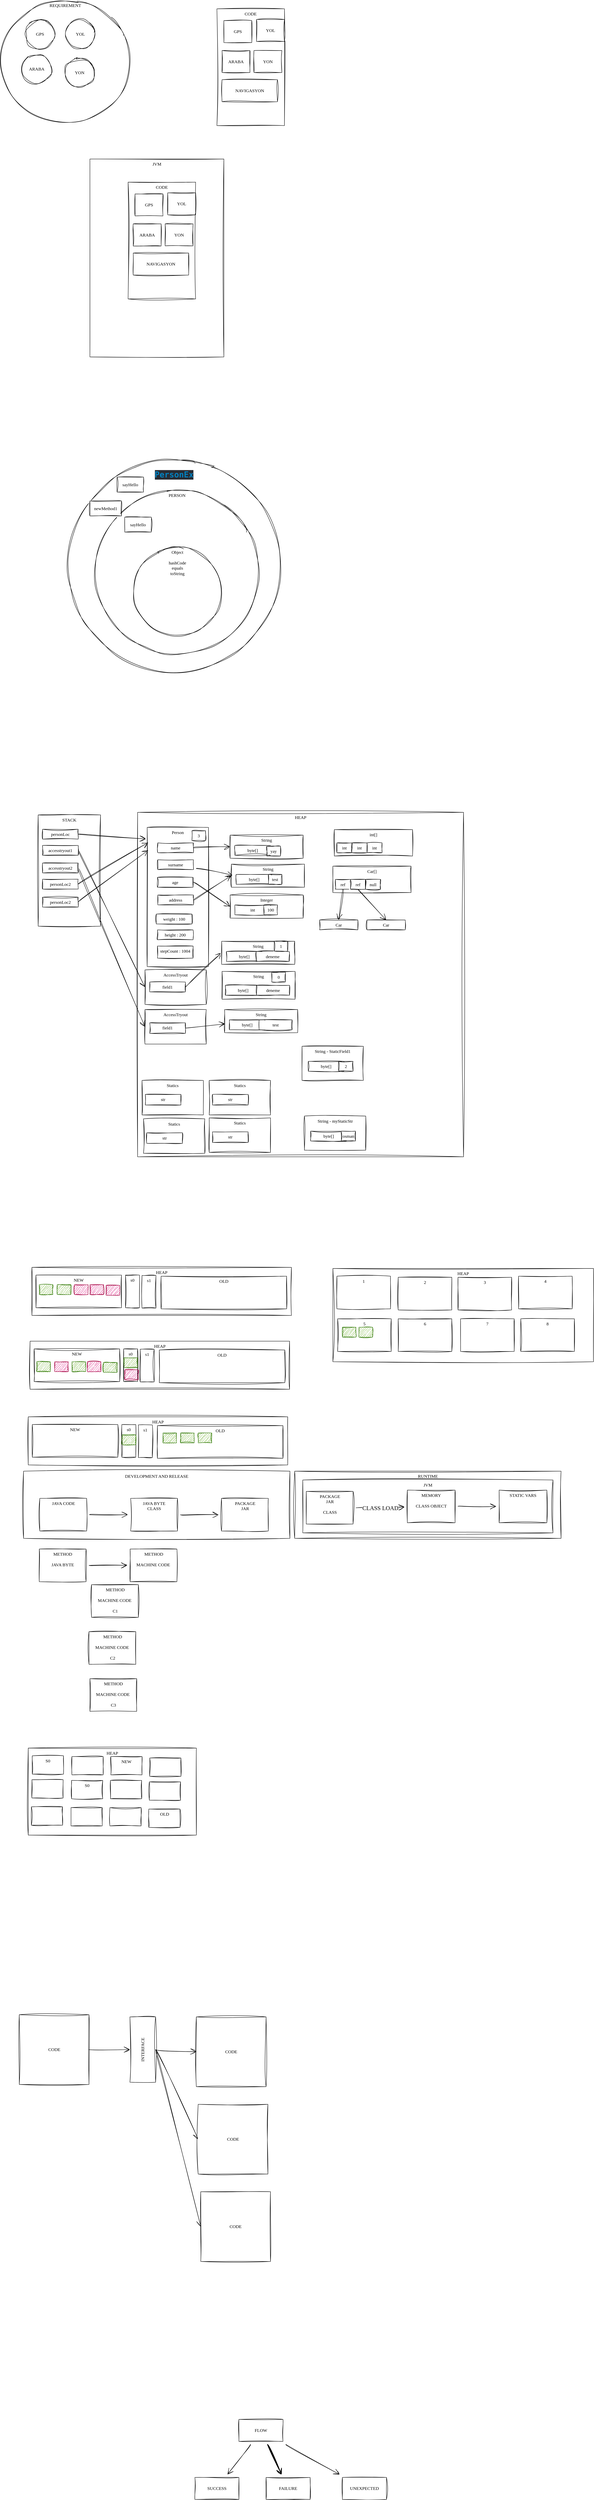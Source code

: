 <mxfile version="24.6.4" type="device">
  <diagram name="Page-1" id="4WKXbVPwhYz-1THPPJRX">
    <mxGraphModel dx="1125" dy="812" grid="0" gridSize="10" guides="1" tooltips="1" connect="1" arrows="1" fold="1" page="0" pageScale="1" pageWidth="4681" pageHeight="3300" math="0" shadow="0">
      <root>
        <mxCell id="0" />
        <mxCell id="1" parent="0" />
        <mxCell id="J9DhejEsRP8kxP1LZ3wM-49" value="DEVELOPMENT AND RELEASE" style="rounded=0;whiteSpace=wrap;html=1;sketch=1;hachureGap=4;jiggle=2;curveFitting=1;fontFamily=Verdana;verticalAlign=top;" vertex="1" parent="1">
          <mxGeometry x="-178.75" y="3976" width="725.75" height="183" as="geometry" />
        </mxCell>
        <mxCell id="hSn5F7qQhg8oLAxuPcVd-22" value="&lt;div style=&quot;background-color:#282c34;color:#8a8a8a&quot;&gt;&lt;pre style=&quot;font-family:&#39;JetBrains Mono&#39;,monospace;font-size:16.5pt;&quot;&gt;&lt;span style=&quot;color:#0080c0;font-weight:bold;&quot;&gt;PersonEx&lt;/span&gt;&lt;/pre&gt;&lt;/div&gt;" style="ellipse;whiteSpace=wrap;html=1;aspect=fixed;sketch=1;hachureGap=4;jiggle=2;curveFitting=1;fontFamily=Verdana;verticalAlign=top;" parent="1" vertex="1">
          <mxGeometry x="-58" y="1221" width="579" height="579" as="geometry" />
        </mxCell>
        <mxCell id="hSn5F7qQhg8oLAxuPcVd-20" value="&lt;font face=&quot;Verdana&quot;&gt;JVM&lt;/font&gt;" style="whiteSpace=wrap;html=1;sketch=1;hachureGap=4;jiggle=2;curveFitting=1;fontFamily=Architects Daughter;fontSource=https%3A%2F%2Ffonts.googleapis.com%2Fcss%3Ffamily%3DArchitects%2BDaughter;verticalAlign=top;" parent="1" vertex="1">
          <mxGeometry x="2" y="403" width="365" height="539" as="geometry" />
        </mxCell>
        <mxCell id="hSn5F7qQhg8oLAxuPcVd-1" value="REQUIREMENT" style="ellipse;whiteSpace=wrap;html=1;sketch=1;hachureGap=4;jiggle=2;curveFitting=1;fontFamily=Verdana;verticalAlign=top;" parent="1" vertex="1">
          <mxGeometry x="-242" y="-29" width="354" height="333" as="geometry" />
        </mxCell>
        <mxCell id="hSn5F7qQhg8oLAxuPcVd-2" value="&lt;font face=&quot;Verdana&quot;&gt;CODE&lt;/font&gt;" style="whiteSpace=wrap;html=1;sketch=1;hachureGap=4;jiggle=2;curveFitting=1;fontFamily=Architects Daughter;fontSource=https%3A%2F%2Ffonts.googleapis.com%2Fcss%3Ffamily%3DArchitects%2BDaughter;verticalAlign=top;" parent="1" vertex="1">
          <mxGeometry x="348" y="-6" width="184" height="318" as="geometry" />
        </mxCell>
        <mxCell id="hSn5F7qQhg8oLAxuPcVd-4" value="GPS" style="ellipse;whiteSpace=wrap;html=1;aspect=fixed;sketch=1;hachureGap=4;jiggle=2;curveFitting=1;fontFamily=Verdana;" parent="1" vertex="1">
          <mxGeometry x="-174" y="23" width="80" height="80" as="geometry" />
        </mxCell>
        <mxCell id="hSn5F7qQhg8oLAxuPcVd-5" value="YOL" style="ellipse;whiteSpace=wrap;html=1;aspect=fixed;sketch=1;hachureGap=4;jiggle=2;curveFitting=1;fontFamily=Verdana;" parent="1" vertex="1">
          <mxGeometry x="-64" y="23" width="80" height="80" as="geometry" />
        </mxCell>
        <mxCell id="hSn5F7qQhg8oLAxuPcVd-6" value="ARABA" style="ellipse;whiteSpace=wrap;html=1;aspect=fixed;sketch=1;hachureGap=4;jiggle=2;curveFitting=1;fontFamily=Verdana;" parent="1" vertex="1">
          <mxGeometry x="-183" y="118" width="80" height="80" as="geometry" />
        </mxCell>
        <mxCell id="hSn5F7qQhg8oLAxuPcVd-7" value="YON" style="ellipse;whiteSpace=wrap;html=1;aspect=fixed;sketch=1;hachureGap=4;jiggle=2;curveFitting=1;fontFamily=Verdana;" parent="1" vertex="1">
          <mxGeometry x="-66" y="128" width="80" height="80" as="geometry" />
        </mxCell>
        <mxCell id="hSn5F7qQhg8oLAxuPcVd-9" value="GPS" style="rounded=0;whiteSpace=wrap;html=1;sketch=1;hachureGap=4;jiggle=2;curveFitting=1;fontFamily=Verdana;" parent="1" vertex="1">
          <mxGeometry x="367" y="26" width="76" height="60" as="geometry" />
        </mxCell>
        <mxCell id="hSn5F7qQhg8oLAxuPcVd-10" value="YOL" style="rounded=0;whiteSpace=wrap;html=1;sketch=1;hachureGap=4;jiggle=2;curveFitting=1;fontFamily=Verdana;" parent="1" vertex="1">
          <mxGeometry x="456" y="23" width="76" height="60" as="geometry" />
        </mxCell>
        <mxCell id="hSn5F7qQhg8oLAxuPcVd-11" value="ARABA" style="rounded=0;whiteSpace=wrap;html=1;sketch=1;hachureGap=4;jiggle=2;curveFitting=1;fontFamily=Verdana;" parent="1" vertex="1">
          <mxGeometry x="362" y="107.5" width="76" height="60" as="geometry" />
        </mxCell>
        <mxCell id="hSn5F7qQhg8oLAxuPcVd-12" value="YON" style="rounded=0;whiteSpace=wrap;html=1;sketch=1;hachureGap=4;jiggle=2;curveFitting=1;fontFamily=Verdana;" parent="1" vertex="1">
          <mxGeometry x="449" y="107.5" width="76" height="60" as="geometry" />
        </mxCell>
        <mxCell id="hSn5F7qQhg8oLAxuPcVd-13" value="NAVIGASYON" style="rounded=0;whiteSpace=wrap;html=1;sketch=1;hachureGap=4;jiggle=2;curveFitting=1;fontFamily=Verdana;" parent="1" vertex="1">
          <mxGeometry x="362" y="187" width="151" height="60" as="geometry" />
        </mxCell>
        <mxCell id="hSn5F7qQhg8oLAxuPcVd-14" value="&lt;font face=&quot;Verdana&quot;&gt;CODE&lt;/font&gt;" style="whiteSpace=wrap;html=1;sketch=1;hachureGap=4;jiggle=2;curveFitting=1;fontFamily=Architects Daughter;fontSource=https%3A%2F%2Ffonts.googleapis.com%2Fcss%3Ffamily%3DArchitects%2BDaughter;verticalAlign=top;" parent="1" vertex="1">
          <mxGeometry x="106" y="466" width="184" height="318" as="geometry" />
        </mxCell>
        <mxCell id="hSn5F7qQhg8oLAxuPcVd-15" value="GPS" style="rounded=0;whiteSpace=wrap;html=1;sketch=1;hachureGap=4;jiggle=2;curveFitting=1;fontFamily=Verdana;" parent="1" vertex="1">
          <mxGeometry x="125" y="498" width="76" height="60" as="geometry" />
        </mxCell>
        <mxCell id="hSn5F7qQhg8oLAxuPcVd-16" value="YOL" style="rounded=0;whiteSpace=wrap;html=1;sketch=1;hachureGap=4;jiggle=2;curveFitting=1;fontFamily=Verdana;" parent="1" vertex="1">
          <mxGeometry x="214" y="495" width="76" height="60" as="geometry" />
        </mxCell>
        <mxCell id="hSn5F7qQhg8oLAxuPcVd-17" value="ARABA" style="rounded=0;whiteSpace=wrap;html=1;sketch=1;hachureGap=4;jiggle=2;curveFitting=1;fontFamily=Verdana;" parent="1" vertex="1">
          <mxGeometry x="120" y="579.5" width="76" height="60.5" as="geometry" />
        </mxCell>
        <mxCell id="hSn5F7qQhg8oLAxuPcVd-18" value="YON" style="rounded=0;whiteSpace=wrap;html=1;sketch=1;hachureGap=4;jiggle=2;curveFitting=1;fontFamily=Verdana;" parent="1" vertex="1">
          <mxGeometry x="207" y="579.5" width="76" height="60" as="geometry" />
        </mxCell>
        <mxCell id="hSn5F7qQhg8oLAxuPcVd-19" value="NAVIGASYON" style="rounded=0;whiteSpace=wrap;html=1;sketch=1;hachureGap=4;jiggle=2;curveFitting=1;fontFamily=Verdana;" parent="1" vertex="1">
          <mxGeometry x="120" y="659" width="151" height="60" as="geometry" />
        </mxCell>
        <mxCell id="hSn5F7qQhg8oLAxuPcVd-21" value="PERSON" style="ellipse;whiteSpace=wrap;html=1;aspect=fixed;sketch=1;hachureGap=4;jiggle=2;curveFitting=1;fontFamily=Verdana;verticalAlign=top;" parent="1" vertex="1">
          <mxGeometry x="16" y="1305" width="447" height="447" as="geometry" />
        </mxCell>
        <mxCell id="hSn5F7qQhg8oLAxuPcVd-23" value="Object&lt;div&gt;&lt;br&gt;&lt;/div&gt;&lt;div&gt;hashCode&lt;/div&gt;&lt;div&gt;equals&lt;/div&gt;&lt;div&gt;toString&lt;/div&gt;&lt;div&gt;&lt;br&gt;&lt;/div&gt;" style="ellipse;whiteSpace=wrap;html=1;aspect=fixed;sketch=1;hachureGap=4;jiggle=2;curveFitting=1;fontFamily=Verdana;verticalAlign=top;" parent="1" vertex="1">
          <mxGeometry x="120" y="1460" width="241" height="241" as="geometry" />
        </mxCell>
        <mxCell id="hSn5F7qQhg8oLAxuPcVd-24" value="&lt;font face=&quot;Verdana&quot;&gt;sayHello&lt;/font&gt;" style="rounded=0;whiteSpace=wrap;html=1;sketch=1;hachureGap=4;jiggle=2;curveFitting=1;fontFamily=Architects Daughter;fontSource=https%3A%2F%2Ffonts.googleapis.com%2Fcss%3Ffamily%3DArchitects%2BDaughter;" parent="1" vertex="1">
          <mxGeometry x="97" y="1378" width="72" height="41" as="geometry" />
        </mxCell>
        <mxCell id="hSn5F7qQhg8oLAxuPcVd-25" value="&lt;font face=&quot;Verdana&quot;&gt;newMethod1&lt;/font&gt;" style="rounded=0;whiteSpace=wrap;html=1;sketch=1;hachureGap=4;jiggle=2;curveFitting=1;fontFamily=Architects Daughter;fontSource=https%3A%2F%2Ffonts.googleapis.com%2Fcss%3Ffamily%3DArchitects%2BDaughter;" parent="1" vertex="1">
          <mxGeometry x="2" y="1334" width="86" height="41" as="geometry" />
        </mxCell>
        <mxCell id="hSn5F7qQhg8oLAxuPcVd-26" value="&lt;font face=&quot;Verdana&quot;&gt;sayHello&lt;/font&gt;" style="rounded=0;whiteSpace=wrap;html=1;sketch=1;hachureGap=4;jiggle=2;curveFitting=1;fontFamily=Architects Daughter;fontSource=https%3A%2F%2Ffonts.googleapis.com%2Fcss%3Ffamily%3DArchitects%2BDaughter;" parent="1" vertex="1">
          <mxGeometry x="76" y="1269" width="72" height="41" as="geometry" />
        </mxCell>
        <mxCell id="iX3Dwy6AKFpw80MfnItk-1" value="STACK" style="rounded=0;whiteSpace=wrap;html=1;sketch=1;hachureGap=4;jiggle=2;curveFitting=1;fontFamily=Verdana;verticalAlign=top;" parent="1" vertex="1">
          <mxGeometry x="-139" y="2189" width="170" height="303" as="geometry" />
        </mxCell>
        <mxCell id="iX3Dwy6AKFpw80MfnItk-2" value="HEAP" style="rounded=0;whiteSpace=wrap;html=1;sketch=1;hachureGap=4;jiggle=2;curveFitting=1;fontFamily=Verdana;verticalAlign=top;" parent="1" vertex="1">
          <mxGeometry x="132" y="2182" width="888" height="938" as="geometry" />
        </mxCell>
        <mxCell id="iX3Dwy6AKFpw80MfnItk-3" value="HEAP" style="rounded=0;whiteSpace=wrap;html=1;sketch=1;hachureGap=4;jiggle=2;curveFitting=1;fontFamily=Verdana;verticalAlign=top;" parent="1" vertex="1">
          <mxGeometry x="-156" y="3421" width="707" height="131" as="geometry" />
        </mxCell>
        <mxCell id="iX3Dwy6AKFpw80MfnItk-4" value="NEW" style="rounded=0;whiteSpace=wrap;html=1;sketch=1;hachureGap=4;jiggle=2;curveFitting=1;fontFamily=Verdana;verticalAlign=top;" parent="1" vertex="1">
          <mxGeometry x="-145" y="3442" width="233" height="89" as="geometry" />
        </mxCell>
        <mxCell id="iX3Dwy6AKFpw80MfnItk-5" value="s0" style="rounded=0;whiteSpace=wrap;html=1;sketch=1;hachureGap=4;jiggle=2;curveFitting=1;fontFamily=Verdana;verticalAlign=top;" parent="1" vertex="1">
          <mxGeometry x="99" y="3442" width="38" height="89" as="geometry" />
        </mxCell>
        <mxCell id="iX3Dwy6AKFpw80MfnItk-6" value="s1" style="rounded=0;whiteSpace=wrap;html=1;sketch=1;hachureGap=4;jiggle=2;curveFitting=1;fontFamily=Verdana;verticalAlign=top;" parent="1" vertex="1">
          <mxGeometry x="144" y="3443" width="38" height="89" as="geometry" />
        </mxCell>
        <mxCell id="iX3Dwy6AKFpw80MfnItk-7" value="OLD" style="rounded=0;whiteSpace=wrap;html=1;sketch=1;hachureGap=4;jiggle=2;curveFitting=1;fontFamily=Verdana;verticalAlign=top;" parent="1" vertex="1">
          <mxGeometry x="196" y="3445" width="342" height="89" as="geometry" />
        </mxCell>
        <mxCell id="iX3Dwy6AKFpw80MfnItk-8" value="Person" style="rounded=0;whiteSpace=wrap;html=1;sketch=1;hachureGap=4;jiggle=2;curveFitting=1;fontFamily=Verdana;verticalAlign=top;" parent="1" vertex="1">
          <mxGeometry x="158" y="2223" width="167" height="379" as="geometry" />
        </mxCell>
        <mxCell id="J9DhejEsRP8kxP1LZ3wM-3" style="edgeStyle=none;curved=1;rounded=0;sketch=1;hachureGap=4;jiggle=2;curveFitting=1;orthogonalLoop=1;jettySize=auto;html=1;exitX=1;exitY=0.5;exitDx=0;exitDy=0;entryX=0;entryY=0.5;entryDx=0;entryDy=0;fontFamily=Architects Daughter;fontSource=https%3A%2F%2Ffonts.googleapis.com%2Fcss%3Ffamily%3DArchitects%2BDaughter;fontSize=16;startSize=14;endArrow=open;endSize=14;sourcePerimeterSpacing=8;targetPerimeterSpacing=8;" edge="1" parent="1" source="iX3Dwy6AKFpw80MfnItk-9" target="iX3Dwy6AKFpw80MfnItk-18">
          <mxGeometry relative="1" as="geometry" />
        </mxCell>
        <mxCell id="iX3Dwy6AKFpw80MfnItk-9" value="name" style="rounded=0;whiteSpace=wrap;html=1;sketch=1;hachureGap=4;jiggle=2;curveFitting=1;fontFamily=Verdana;verticalAlign=top;" parent="1" vertex="1">
          <mxGeometry x="187" y="2265" width="97" height="27" as="geometry" />
        </mxCell>
        <mxCell id="J9DhejEsRP8kxP1LZ3wM-10" value="" style="edgeStyle=none;curved=1;rounded=0;sketch=1;hachureGap=4;jiggle=2;curveFitting=1;orthogonalLoop=1;jettySize=auto;html=1;fontFamily=Architects Daughter;fontSource=https%3A%2F%2Ffonts.googleapis.com%2Fcss%3Ffamily%3DArchitects%2BDaughter;fontSize=16;startSize=14;endArrow=open;endSize=14;sourcePerimeterSpacing=8;targetPerimeterSpacing=8;" edge="1" parent="1" source="iX3Dwy6AKFpw80MfnItk-10" target="iX3Dwy6AKFpw80MfnItk-23">
          <mxGeometry relative="1" as="geometry" />
        </mxCell>
        <mxCell id="iX3Dwy6AKFpw80MfnItk-10" value="surname" style="rounded=0;whiteSpace=wrap;html=1;sketch=1;hachureGap=4;jiggle=2;curveFitting=1;fontFamily=Verdana;verticalAlign=top;" parent="1" vertex="1">
          <mxGeometry x="187" y="2311" width="97" height="27" as="geometry" />
        </mxCell>
        <mxCell id="J9DhejEsRP8kxP1LZ3wM-8" style="edgeStyle=none;curved=1;rounded=0;sketch=1;hachureGap=4;jiggle=2;curveFitting=1;orthogonalLoop=1;jettySize=auto;html=1;exitX=1;exitY=0.5;exitDx=0;exitDy=0;entryX=0;entryY=0.5;entryDx=0;entryDy=0;fontFamily=Architects Daughter;fontSource=https%3A%2F%2Ffonts.googleapis.com%2Fcss%3Ffamily%3DArchitects%2BDaughter;fontSize=16;startSize=14;endArrow=open;endSize=14;sourcePerimeterSpacing=8;targetPerimeterSpacing=8;" edge="1" parent="1" source="iX3Dwy6AKFpw80MfnItk-11" target="iX3Dwy6AKFpw80MfnItk-25">
          <mxGeometry relative="1" as="geometry" />
        </mxCell>
        <mxCell id="iX3Dwy6AKFpw80MfnItk-11" value="age" style="rounded=0;whiteSpace=wrap;html=1;sketch=1;hachureGap=4;jiggle=2;curveFitting=1;fontFamily=Verdana;verticalAlign=top;" parent="1" vertex="1">
          <mxGeometry x="186" y="2359" width="97" height="27" as="geometry" />
        </mxCell>
        <mxCell id="J9DhejEsRP8kxP1LZ3wM-6" style="edgeStyle=none;curved=1;rounded=0;sketch=1;hachureGap=4;jiggle=2;curveFitting=1;orthogonalLoop=1;jettySize=auto;html=1;exitX=1;exitY=0.5;exitDx=0;exitDy=0;entryX=0;entryY=0.5;entryDx=0;entryDy=0;fontFamily=Architects Daughter;fontSource=https%3A%2F%2Ffonts.googleapis.com%2Fcss%3Ffamily%3DArchitects%2BDaughter;fontSize=16;startSize=14;endArrow=open;endSize=14;sourcePerimeterSpacing=8;targetPerimeterSpacing=8;" edge="1" parent="1" source="iX3Dwy6AKFpw80MfnItk-12" target="iX3Dwy6AKFpw80MfnItk-22">
          <mxGeometry relative="1" as="geometry" />
        </mxCell>
        <mxCell id="iX3Dwy6AKFpw80MfnItk-12" value="address" style="rounded=0;whiteSpace=wrap;html=1;sketch=1;hachureGap=4;jiggle=2;curveFitting=1;fontFamily=Verdana;verticalAlign=top;" parent="1" vertex="1">
          <mxGeometry x="187" y="2407" width="97" height="27" as="geometry" />
        </mxCell>
        <mxCell id="iX3Dwy6AKFpw80MfnItk-13" value="personLoc" style="rounded=0;whiteSpace=wrap;html=1;sketch=1;hachureGap=4;jiggle=2;curveFitting=1;fontFamily=Verdana;verticalAlign=top;" parent="1" vertex="1">
          <mxGeometry x="-127" y="2228" width="97" height="27" as="geometry" />
        </mxCell>
        <mxCell id="iX3Dwy6AKFpw80MfnItk-15" value="weight : 100" style="rounded=0;whiteSpace=wrap;html=1;sketch=1;hachureGap=4;jiggle=2;curveFitting=1;fontFamily=Verdana;verticalAlign=top;" parent="1" vertex="1">
          <mxGeometry x="183" y="2459" width="97" height="27" as="geometry" />
        </mxCell>
        <mxCell id="iX3Dwy6AKFpw80MfnItk-16" value="height : 200" style="rounded=0;whiteSpace=wrap;html=1;sketch=1;hachureGap=4;jiggle=2;curveFitting=1;fontFamily=Verdana;verticalAlign=top;" parent="1" vertex="1">
          <mxGeometry x="186" y="2502" width="97" height="27" as="geometry" />
        </mxCell>
        <mxCell id="iX3Dwy6AKFpw80MfnItk-17" value="stepCount : 1004" style="rounded=0;whiteSpace=wrap;html=1;sketch=1;hachureGap=4;jiggle=2;curveFitting=1;fontFamily=Verdana;verticalAlign=top;" parent="1" vertex="1">
          <mxGeometry x="186" y="2546" width="97" height="33" as="geometry" />
        </mxCell>
        <mxCell id="iX3Dwy6AKFpw80MfnItk-18" value="String" style="rounded=0;whiteSpace=wrap;html=1;sketch=1;hachureGap=4;jiggle=2;curveFitting=1;fontFamily=Verdana;verticalAlign=top;" parent="1" vertex="1">
          <mxGeometry x="384" y="2244" width="199" height="63" as="geometry" />
        </mxCell>
        <mxCell id="iX3Dwy6AKFpw80MfnItk-19" value="byte[]" style="rounded=0;whiteSpace=wrap;html=1;sketch=1;hachureGap=4;jiggle=2;curveFitting=1;fontFamily=Verdana;verticalAlign=top;" parent="1" vertex="1">
          <mxGeometry x="397" y="2272" width="97" height="27" as="geometry" />
        </mxCell>
        <mxCell id="iX3Dwy6AKFpw80MfnItk-22" value="String" style="rounded=0;whiteSpace=wrap;html=1;sketch=1;hachureGap=4;jiggle=2;curveFitting=1;fontFamily=Verdana;verticalAlign=top;" parent="1" vertex="1">
          <mxGeometry x="387.5" y="2323" width="199" height="63" as="geometry" />
        </mxCell>
        <mxCell id="iX3Dwy6AKFpw80MfnItk-23" value="byte[]" style="rounded=0;whiteSpace=wrap;html=1;sketch=1;hachureGap=4;jiggle=2;curveFitting=1;fontFamily=Verdana;verticalAlign=top;" parent="1" vertex="1">
          <mxGeometry x="400.5" y="2351" width="97" height="27" as="geometry" />
        </mxCell>
        <mxCell id="iX3Dwy6AKFpw80MfnItk-25" value="Integer" style="rounded=0;whiteSpace=wrap;html=1;sketch=1;hachureGap=4;jiggle=2;curveFitting=1;fontFamily=Verdana;verticalAlign=top;" parent="1" vertex="1">
          <mxGeometry x="384" y="2407" width="199" height="63" as="geometry" />
        </mxCell>
        <mxCell id="iX3Dwy6AKFpw80MfnItk-26" value="int" style="rounded=0;whiteSpace=wrap;html=1;sketch=1;hachureGap=4;jiggle=2;curveFitting=1;fontFamily=Verdana;verticalAlign=top;" parent="1" vertex="1">
          <mxGeometry x="397" y="2434" width="97" height="27" as="geometry" />
        </mxCell>
        <mxCell id="iX3Dwy6AKFpw80MfnItk-28" value="AccessTryout" style="rounded=0;whiteSpace=wrap;html=1;sketch=1;hachureGap=4;jiggle=2;curveFitting=1;fontFamily=Verdana;verticalAlign=top;" parent="1" vertex="1">
          <mxGeometry x="152" y="2611" width="167" height="94" as="geometry" />
        </mxCell>
        <mxCell id="iX3Dwy6AKFpw80MfnItk-53" style="edgeStyle=none;curved=1;rounded=0;sketch=1;hachureGap=4;jiggle=2;curveFitting=1;orthogonalLoop=1;jettySize=auto;html=1;exitX=1;exitY=0.5;exitDx=0;exitDy=0;entryX=0;entryY=0.5;entryDx=0;entryDy=0;fontFamily=Architects Daughter;fontSource=https%3A%2F%2Ffonts.googleapis.com%2Fcss%3Ffamily%3DArchitects%2BDaughter;fontSize=16;startSize=14;endArrow=open;endSize=14;sourcePerimeterSpacing=8;targetPerimeterSpacing=8;" parent="1" source="iX3Dwy6AKFpw80MfnItk-29" target="iX3Dwy6AKFpw80MfnItk-47" edge="1">
          <mxGeometry relative="1" as="geometry" />
        </mxCell>
        <mxCell id="iX3Dwy6AKFpw80MfnItk-29" value="field1" style="rounded=0;whiteSpace=wrap;html=1;sketch=1;hachureGap=4;jiggle=2;curveFitting=1;fontFamily=Verdana;verticalAlign=top;" parent="1" vertex="1">
          <mxGeometry x="165" y="2644" width="97" height="27" as="geometry" />
        </mxCell>
        <mxCell id="iX3Dwy6AKFpw80MfnItk-30" value="String - StaticField1" style="rounded=0;whiteSpace=wrap;html=1;sketch=1;hachureGap=4;jiggle=2;curveFitting=1;fontFamily=Verdana;verticalAlign=top;" parent="1" vertex="1">
          <mxGeometry x="580" y="2819" width="167" height="93" as="geometry" />
        </mxCell>
        <mxCell id="iX3Dwy6AKFpw80MfnItk-32" style="edgeStyle=none;curved=1;rounded=0;sketch=1;hachureGap=4;jiggle=2;curveFitting=1;orthogonalLoop=1;jettySize=auto;html=1;exitX=1;exitY=0.5;exitDx=0;exitDy=0;entryX=0;entryY=0.5;entryDx=0;entryDy=0;fontFamily=Architects Daughter;fontSource=https%3A%2F%2Ffonts.googleapis.com%2Fcss%3Ffamily%3DArchitects%2BDaughter;fontSize=16;startSize=14;endArrow=open;endSize=14;sourcePerimeterSpacing=8;targetPerimeterSpacing=8;" parent="1" source="iX3Dwy6AKFpw80MfnItk-31" target="iX3Dwy6AKFpw80MfnItk-28" edge="1">
          <mxGeometry relative="1" as="geometry" />
        </mxCell>
        <mxCell id="iX3Dwy6AKFpw80MfnItk-31" value="accesstryout1" style="rounded=0;whiteSpace=wrap;html=1;sketch=1;hachureGap=4;jiggle=2;curveFitting=1;fontFamily=Verdana;verticalAlign=top;" parent="1" vertex="1">
          <mxGeometry x="-127" y="2272" width="97" height="27" as="geometry" />
        </mxCell>
        <mxCell id="iX3Dwy6AKFpw80MfnItk-33" value="AccessTryout" style="rounded=0;whiteSpace=wrap;html=1;sketch=1;hachureGap=4;jiggle=2;curveFitting=1;fontFamily=Verdana;verticalAlign=top;" parent="1" vertex="1">
          <mxGeometry x="152" y="2719" width="167" height="94" as="geometry" />
        </mxCell>
        <mxCell id="iX3Dwy6AKFpw80MfnItk-34" value="field1" style="rounded=0;whiteSpace=wrap;html=1;sketch=1;hachureGap=4;jiggle=2;curveFitting=1;fontFamily=Verdana;verticalAlign=top;" parent="1" vertex="1">
          <mxGeometry x="165" y="2755" width="97" height="29" as="geometry" />
        </mxCell>
        <mxCell id="iX3Dwy6AKFpw80MfnItk-36" style="edgeStyle=none;curved=1;rounded=0;sketch=1;hachureGap=4;jiggle=2;curveFitting=1;orthogonalLoop=1;jettySize=auto;html=1;exitX=1;exitY=0.5;exitDx=0;exitDy=0;entryX=0;entryY=0.5;entryDx=0;entryDy=0;fontFamily=Architects Daughter;fontSource=https%3A%2F%2Ffonts.googleapis.com%2Fcss%3Ffamily%3DArchitects%2BDaughter;fontSize=16;startSize=14;endArrow=open;endSize=14;sourcePerimeterSpacing=8;targetPerimeterSpacing=8;" parent="1" source="iX3Dwy6AKFpw80MfnItk-35" target="iX3Dwy6AKFpw80MfnItk-33" edge="1">
          <mxGeometry relative="1" as="geometry" />
        </mxCell>
        <mxCell id="iX3Dwy6AKFpw80MfnItk-35" value="accesstryout2" style="rounded=0;whiteSpace=wrap;html=1;sketch=1;hachureGap=4;jiggle=2;curveFitting=1;fontFamily=Verdana;verticalAlign=top;" parent="1" vertex="1">
          <mxGeometry x="-127" y="2320" width="97" height="27" as="geometry" />
        </mxCell>
        <mxCell id="iX3Dwy6AKFpw80MfnItk-37" value="byte[]" style="rounded=0;whiteSpace=wrap;html=1;sketch=1;hachureGap=4;jiggle=2;curveFitting=1;fontFamily=Verdana;verticalAlign=top;" parent="1" vertex="1">
          <mxGeometry x="597" y="2860" width="97" height="27" as="geometry" />
        </mxCell>
        <mxCell id="iX3Dwy6AKFpw80MfnItk-38" value="String" style="rounded=0;whiteSpace=wrap;html=1;sketch=1;hachureGap=4;jiggle=2;curveFitting=1;fontFamily=Verdana;verticalAlign=top;" parent="1" vertex="1">
          <mxGeometry x="362" y="2615" width="199" height="76" as="geometry" />
        </mxCell>
        <mxCell id="iX3Dwy6AKFpw80MfnItk-39" value="byte[]" style="rounded=0;whiteSpace=wrap;html=1;sketch=1;hachureGap=4;jiggle=2;curveFitting=1;fontFamily=Verdana;verticalAlign=top;" parent="1" vertex="1">
          <mxGeometry x="371" y="2653" width="97" height="27" as="geometry" />
        </mxCell>
        <mxCell id="iX3Dwy6AKFpw80MfnItk-41" value="deneme" style="rounded=0;whiteSpace=wrap;html=1;sketch=1;hachureGap=4;jiggle=2;curveFitting=1;fontFamily=Verdana;verticalAlign=top;" parent="1" vertex="1">
          <mxGeometry x="456" y="2653" width="90" height="27" as="geometry" />
        </mxCell>
        <mxCell id="iX3Dwy6AKFpw80MfnItk-42" value="String" style="rounded=0;whiteSpace=wrap;html=1;sketch=1;hachureGap=4;jiggle=2;curveFitting=1;fontFamily=Verdana;verticalAlign=top;" parent="1" vertex="1">
          <mxGeometry x="369" y="2719" width="199" height="63" as="geometry" />
        </mxCell>
        <mxCell id="iX3Dwy6AKFpw80MfnItk-43" value="byte[]" style="rounded=0;whiteSpace=wrap;html=1;sketch=1;hachureGap=4;jiggle=2;curveFitting=1;fontFamily=Verdana;verticalAlign=top;" parent="1" vertex="1">
          <mxGeometry x="382" y="2747" width="97" height="27" as="geometry" />
        </mxCell>
        <mxCell id="iX3Dwy6AKFpw80MfnItk-44" value="test" style="rounded=0;whiteSpace=wrap;html=1;sketch=1;hachureGap=4;jiggle=2;curveFitting=1;fontFamily=Verdana;verticalAlign=top;" parent="1" vertex="1">
          <mxGeometry x="463" y="2747" width="90" height="27" as="geometry" />
        </mxCell>
        <mxCell id="iX3Dwy6AKFpw80MfnItk-45" style="edgeStyle=none;curved=1;rounded=0;sketch=1;hachureGap=4;jiggle=2;curveFitting=1;orthogonalLoop=1;jettySize=auto;html=1;exitX=1;exitY=0.5;exitDx=0;exitDy=0;entryX=0.005;entryY=0.619;entryDx=0;entryDy=0;entryPerimeter=0;fontFamily=Architects Daughter;fontSource=https%3A%2F%2Ffonts.googleapis.com%2Fcss%3Ffamily%3DArchitects%2BDaughter;fontSize=16;startSize=14;endArrow=open;endSize=14;sourcePerimeterSpacing=8;targetPerimeterSpacing=8;" parent="1" source="iX3Dwy6AKFpw80MfnItk-34" target="iX3Dwy6AKFpw80MfnItk-42" edge="1">
          <mxGeometry relative="1" as="geometry" />
        </mxCell>
        <mxCell id="iX3Dwy6AKFpw80MfnItk-46" value="2" style="rounded=0;whiteSpace=wrap;html=1;sketch=1;hachureGap=4;jiggle=2;curveFitting=1;fontFamily=Verdana;verticalAlign=top;" parent="1" vertex="1">
          <mxGeometry x="680" y="2860" width="39" height="27" as="geometry" />
        </mxCell>
        <mxCell id="iX3Dwy6AKFpw80MfnItk-47" value="String" style="rounded=0;whiteSpace=wrap;html=1;sketch=1;hachureGap=4;jiggle=2;curveFitting=1;fontFamily=Verdana;verticalAlign=top;" parent="1" vertex="1">
          <mxGeometry x="361" y="2533" width="199" height="63" as="geometry" />
        </mxCell>
        <mxCell id="iX3Dwy6AKFpw80MfnItk-48" value="byte[]" style="rounded=0;whiteSpace=wrap;html=1;sketch=1;hachureGap=4;jiggle=2;curveFitting=1;fontFamily=Verdana;verticalAlign=top;" parent="1" vertex="1">
          <mxGeometry x="374" y="2561" width="97" height="27" as="geometry" />
        </mxCell>
        <mxCell id="iX3Dwy6AKFpw80MfnItk-49" value="deneme" style="rounded=0;whiteSpace=wrap;html=1;sketch=1;hachureGap=4;jiggle=2;curveFitting=1;fontFamily=Verdana;verticalAlign=top;" parent="1" vertex="1">
          <mxGeometry x="455" y="2561" width="90" height="27" as="geometry" />
        </mxCell>
        <mxCell id="iX3Dwy6AKFpw80MfnItk-52" value="0" style="rounded=0;whiteSpace=wrap;html=1;sketch=1;hachureGap=4;jiggle=2;curveFitting=1;fontFamily=Verdana;verticalAlign=top;" parent="1" vertex="1">
          <mxGeometry x="497.5" y="2617" width="37" height="27" as="geometry" />
        </mxCell>
        <mxCell id="iX3Dwy6AKFpw80MfnItk-54" value="1" style="rounded=0;whiteSpace=wrap;html=1;sketch=1;hachureGap=4;jiggle=2;curveFitting=1;fontFamily=Verdana;verticalAlign=top;" parent="1" vertex="1">
          <mxGeometry x="504" y="2533" width="37" height="27" as="geometry" />
        </mxCell>
        <mxCell id="iX3Dwy6AKFpw80MfnItk-55" value="3" style="rounded=0;whiteSpace=wrap;html=1;sketch=1;hachureGap=4;jiggle=2;curveFitting=1;fontFamily=Verdana;verticalAlign=top;" parent="1" vertex="1">
          <mxGeometry x="280" y="2232" width="37" height="27" as="geometry" />
        </mxCell>
        <mxCell id="iX3Dwy6AKFpw80MfnItk-56" value="personLoc2" style="rounded=0;whiteSpace=wrap;html=1;sketch=1;hachureGap=4;jiggle=2;curveFitting=1;fontFamily=Verdana;verticalAlign=top;" parent="1" vertex="1">
          <mxGeometry x="-127" y="2364" width="97" height="27" as="geometry" />
        </mxCell>
        <mxCell id="iX3Dwy6AKFpw80MfnItk-57" style="edgeStyle=none;curved=1;rounded=0;sketch=1;hachureGap=4;jiggle=2;curveFitting=1;orthogonalLoop=1;jettySize=auto;html=1;exitX=1;exitY=0.5;exitDx=0;exitDy=0;entryX=0.017;entryY=0.109;entryDx=0;entryDy=0;entryPerimeter=0;fontFamily=Architects Daughter;fontSource=https%3A%2F%2Ffonts.googleapis.com%2Fcss%3Ffamily%3DArchitects%2BDaughter;fontSize=16;startSize=14;endArrow=open;endSize=14;sourcePerimeterSpacing=8;targetPerimeterSpacing=8;" parent="1" source="iX3Dwy6AKFpw80MfnItk-56" target="iX3Dwy6AKFpw80MfnItk-8" edge="1">
          <mxGeometry relative="1" as="geometry" />
        </mxCell>
        <mxCell id="iX3Dwy6AKFpw80MfnItk-58" value="personLoc2" style="rounded=0;whiteSpace=wrap;html=1;sketch=1;hachureGap=4;jiggle=2;curveFitting=1;fontFamily=Verdana;verticalAlign=top;" parent="1" vertex="1">
          <mxGeometry x="-127" y="2413" width="97" height="27" as="geometry" />
        </mxCell>
        <mxCell id="iX3Dwy6AKFpw80MfnItk-59" style="edgeStyle=none;curved=1;rounded=0;sketch=1;hachureGap=4;jiggle=2;curveFitting=1;orthogonalLoop=1;jettySize=auto;html=1;exitX=1;exitY=0.5;exitDx=0;exitDy=0;entryX=0.017;entryY=0.164;entryDx=0;entryDy=0;entryPerimeter=0;fontFamily=Architects Daughter;fontSource=https%3A%2F%2Ffonts.googleapis.com%2Fcss%3Ffamily%3DArchitects%2BDaughter;fontSize=16;startSize=14;endArrow=open;endSize=14;sourcePerimeterSpacing=8;targetPerimeterSpacing=8;" parent="1" source="iX3Dwy6AKFpw80MfnItk-58" target="iX3Dwy6AKFpw80MfnItk-8" edge="1">
          <mxGeometry relative="1" as="geometry" />
        </mxCell>
        <mxCell id="iX3Dwy6AKFpw80MfnItk-60" value="1" style="rounded=0;whiteSpace=wrap;html=1;sketch=1;hachureGap=4;jiggle=2;curveFitting=1;fontFamily=Verdana;verticalAlign=top;fillColor=#60a917;fontColor=#ffffff;strokeColor=#2D7600;" parent="1" vertex="1">
          <mxGeometry x="-136" y="3468" width="37" height="27" as="geometry" />
        </mxCell>
        <mxCell id="iX3Dwy6AKFpw80MfnItk-61" value="2&lt;span style=&quot;color: rgba(0, 0, 0, 0); font-family: monospace; font-size: 0px; text-align: start; text-wrap: nowrap;&quot;&gt;%3CmxGraphModel%3E%3Croot%3E%3CmxCell%20id%3D%220%22%2F%3E%3CmxCell%20id%3D%221%22%20parent%3D%220%22%2F%3E%3CmxCell%20id%3D%222%22%20value%3D%221%22%20style%3D%22rounded%3D0%3BwhiteSpace%3Dwrap%3Bhtml%3D1%3Bsketch%3D1%3BhachureGap%3D4%3Bjiggle%3D2%3BcurveFitting%3D1%3BfontFamily%3DVerdana%3BverticalAlign%3Dtop%3B%22%20vertex%3D%221%22%20parent%3D%221%22%3E%3CmxGeometry%20x%3D%22-136%22%20y%3D%223468%22%20width%3D%2237%22%20height%3D%2227%22%20as%3D%22geometry%22%2F%3E%3C%2FmxCell%3E%3C%2Froot%3E%3C%2FmxGraphModel%3E&lt;/span&gt;" style="rounded=0;whiteSpace=wrap;html=1;sketch=1;hachureGap=4;jiggle=2;curveFitting=1;fontFamily=Verdana;verticalAlign=top;fillColor=#60a917;fontColor=#ffffff;strokeColor=#2D7600;" parent="1" vertex="1">
          <mxGeometry x="-87" y="3468" width="37" height="27" as="geometry" />
        </mxCell>
        <mxCell id="iX3Dwy6AKFpw80MfnItk-62" value="3" style="rounded=0;whiteSpace=wrap;html=1;sketch=1;hachureGap=4;jiggle=2;curveFitting=1;fontFamily=Verdana;verticalAlign=top;fillColor=#d80073;fontColor=#ffffff;strokeColor=#A50040;" parent="1" vertex="1">
          <mxGeometry x="-40" y="3468" width="37" height="27" as="geometry" />
        </mxCell>
        <mxCell id="iX3Dwy6AKFpw80MfnItk-63" value="4" style="rounded=0;whiteSpace=wrap;html=1;sketch=1;hachureGap=4;jiggle=2;curveFitting=1;fontFamily=Verdana;verticalAlign=top;fillColor=#d80073;fontColor=#ffffff;strokeColor=#A50040;" parent="1" vertex="1">
          <mxGeometry x="2" y="3468" width="37" height="27" as="geometry" />
        </mxCell>
        <mxCell id="iX3Dwy6AKFpw80MfnItk-64" value="5" style="rounded=0;whiteSpace=wrap;html=1;sketch=1;hachureGap=4;jiggle=2;curveFitting=1;fontFamily=Verdana;verticalAlign=top;fillColor=#d80073;fontColor=#ffffff;strokeColor=#A50040;" parent="1" vertex="1">
          <mxGeometry x="46" y="3470" width="37" height="27" as="geometry" />
        </mxCell>
        <mxCell id="iX3Dwy6AKFpw80MfnItk-65" value="HEAP" style="rounded=0;whiteSpace=wrap;html=1;sketch=1;hachureGap=4;jiggle=2;curveFitting=1;fontFamily=Verdana;verticalAlign=top;" parent="1" vertex="1">
          <mxGeometry x="-161" y="3622" width="707" height="131" as="geometry" />
        </mxCell>
        <mxCell id="iX3Dwy6AKFpw80MfnItk-66" value="NEW" style="rounded=0;whiteSpace=wrap;html=1;sketch=1;hachureGap=4;jiggle=2;curveFitting=1;fontFamily=Verdana;verticalAlign=top;" parent="1" vertex="1">
          <mxGeometry x="-150" y="3643" width="233" height="89" as="geometry" />
        </mxCell>
        <mxCell id="iX3Dwy6AKFpw80MfnItk-67" value="s0" style="rounded=0;whiteSpace=wrap;html=1;sketch=1;hachureGap=4;jiggle=2;curveFitting=1;fontFamily=Verdana;verticalAlign=top;" parent="1" vertex="1">
          <mxGeometry x="94" y="3643" width="38" height="89" as="geometry" />
        </mxCell>
        <mxCell id="iX3Dwy6AKFpw80MfnItk-68" value="s1" style="rounded=0;whiteSpace=wrap;html=1;sketch=1;hachureGap=4;jiggle=2;curveFitting=1;fontFamily=Verdana;verticalAlign=top;" parent="1" vertex="1">
          <mxGeometry x="139" y="3644" width="38" height="89" as="geometry" />
        </mxCell>
        <mxCell id="iX3Dwy6AKFpw80MfnItk-69" value="OLD" style="rounded=0;whiteSpace=wrap;html=1;sketch=1;hachureGap=4;jiggle=2;curveFitting=1;fontFamily=Verdana;verticalAlign=top;" parent="1" vertex="1">
          <mxGeometry x="191" y="3646" width="342" height="89" as="geometry" />
        </mxCell>
        <mxCell id="iX3Dwy6AKFpw80MfnItk-70" value="1" style="rounded=0;whiteSpace=wrap;html=1;sketch=1;hachureGap=4;jiggle=2;curveFitting=1;fontFamily=Verdana;verticalAlign=top;fillColor=#60a917;fontColor=#ffffff;strokeColor=#2D7600;" parent="1" vertex="1">
          <mxGeometry x="95" y="3667" width="37" height="27" as="geometry" />
        </mxCell>
        <mxCell id="iX3Dwy6AKFpw80MfnItk-71" value="2&lt;span style=&quot;color: rgba(0, 0, 0, 0); font-family: monospace; font-size: 0px; text-align: start; text-wrap: nowrap;&quot;&gt;%3CmxGraphModel%3E%3Croot%3E%3CmxCell%20id%3D%220%22%2F%3E%3CmxCell%20id%3D%221%22%20parent%3D%220%22%2F%3E%3CmxCell%20id%3D%222%22%20value%3D%221%22%20style%3D%22rounded%3D0%3BwhiteSpace%3Dwrap%3Bhtml%3D1%3Bsketch%3D1%3BhachureGap%3D4%3Bjiggle%3D2%3BcurveFitting%3D1%3BfontFamily%3DVerdana%3BverticalAlign%3Dtop%3B%22%20vertex%3D%221%22%20parent%3D%221%22%3E%3CmxGeometry%20x%3D%22-136%22%20y%3D%223468%22%20width%3D%2237%22%20height%3D%2227%22%20as%3D%22geometry%22%2F%3E%3C%2FmxCell%3E%3C%2Froot%3E%3C%2FmxGraphModel%3E&lt;/span&gt;" style="rounded=0;whiteSpace=wrap;html=1;sketch=1;hachureGap=4;jiggle=2;curveFitting=1;fontFamily=Verdana;verticalAlign=top;fillColor=#d80073;fontColor=#ffffff;strokeColor=#A50040;" parent="1" vertex="1">
          <mxGeometry x="97" y="3700" width="37" height="27" as="geometry" />
        </mxCell>
        <mxCell id="iX3Dwy6AKFpw80MfnItk-75" value="6" style="rounded=0;whiteSpace=wrap;html=1;sketch=1;hachureGap=4;jiggle=2;curveFitting=1;fontFamily=Verdana;verticalAlign=top;fillColor=#60a917;fontColor=#ffffff;strokeColor=#2D7600;" parent="1" vertex="1">
          <mxGeometry x="-143" y="3678" width="37" height="27" as="geometry" />
        </mxCell>
        <mxCell id="iX3Dwy6AKFpw80MfnItk-76" value="7" style="rounded=0;whiteSpace=wrap;html=1;sketch=1;hachureGap=4;jiggle=2;curveFitting=1;fontFamily=Verdana;verticalAlign=top;fillColor=#d80073;fontColor=#ffffff;strokeColor=#A50040;" parent="1" vertex="1">
          <mxGeometry x="-94" y="3678" width="37" height="27" as="geometry" />
        </mxCell>
        <mxCell id="iX3Dwy6AKFpw80MfnItk-77" value="8" style="rounded=0;whiteSpace=wrap;html=1;sketch=1;hachureGap=4;jiggle=2;curveFitting=1;fontFamily=Verdana;verticalAlign=top;fillColor=#60a917;fontColor=#ffffff;strokeColor=#2D7600;" parent="1" vertex="1">
          <mxGeometry x="-47" y="3678" width="37" height="27" as="geometry" />
        </mxCell>
        <mxCell id="iX3Dwy6AKFpw80MfnItk-78" value="9" style="rounded=0;whiteSpace=wrap;html=1;sketch=1;hachureGap=4;jiggle=2;curveFitting=1;fontFamily=Verdana;verticalAlign=top;fillColor=#d80073;fontColor=#ffffff;strokeColor=#A50040;" parent="1" vertex="1">
          <mxGeometry x="-5" y="3678" width="37" height="27" as="geometry" />
        </mxCell>
        <mxCell id="iX3Dwy6AKFpw80MfnItk-79" value="10" style="rounded=0;whiteSpace=wrap;html=1;sketch=1;hachureGap=4;jiggle=2;curveFitting=1;fontFamily=Verdana;verticalAlign=top;fillColor=#60a917;fontColor=#ffffff;strokeColor=#2D7600;" parent="1" vertex="1">
          <mxGeometry x="39" y="3680" width="37" height="27" as="geometry" />
        </mxCell>
        <mxCell id="iX3Dwy6AKFpw80MfnItk-81" value="HEAP" style="rounded=0;whiteSpace=wrap;html=1;sketch=1;hachureGap=4;jiggle=2;curveFitting=1;fontFamily=Verdana;verticalAlign=top;" parent="1" vertex="1">
          <mxGeometry x="-166" y="3828" width="707" height="131" as="geometry" />
        </mxCell>
        <mxCell id="iX3Dwy6AKFpw80MfnItk-82" value="NEW" style="rounded=0;whiteSpace=wrap;html=1;sketch=1;hachureGap=4;jiggle=2;curveFitting=1;fontFamily=Verdana;verticalAlign=top;" parent="1" vertex="1">
          <mxGeometry x="-155" y="3849" width="233" height="89" as="geometry" />
        </mxCell>
        <mxCell id="iX3Dwy6AKFpw80MfnItk-83" value="s0" style="rounded=0;whiteSpace=wrap;html=1;sketch=1;hachureGap=4;jiggle=2;curveFitting=1;fontFamily=Verdana;verticalAlign=top;" parent="1" vertex="1">
          <mxGeometry x="89" y="3849" width="38" height="89" as="geometry" />
        </mxCell>
        <mxCell id="iX3Dwy6AKFpw80MfnItk-84" value="s1" style="rounded=0;whiteSpace=wrap;html=1;sketch=1;hachureGap=4;jiggle=2;curveFitting=1;fontFamily=Verdana;verticalAlign=top;" parent="1" vertex="1">
          <mxGeometry x="134" y="3850" width="38" height="89" as="geometry" />
        </mxCell>
        <mxCell id="iX3Dwy6AKFpw80MfnItk-85" value="OLD" style="rounded=0;whiteSpace=wrap;html=1;sketch=1;hachureGap=4;jiggle=2;curveFitting=1;fontFamily=Verdana;verticalAlign=top;" parent="1" vertex="1">
          <mxGeometry x="186" y="3852" width="342" height="89" as="geometry" />
        </mxCell>
        <mxCell id="iX3Dwy6AKFpw80MfnItk-86" value="1" style="rounded=0;whiteSpace=wrap;html=1;sketch=1;hachureGap=4;jiggle=2;curveFitting=1;fontFamily=Verdana;verticalAlign=top;fillColor=#60a917;fontColor=#ffffff;strokeColor=#2D7600;" parent="1" vertex="1">
          <mxGeometry x="201" y="3872" width="37" height="27" as="geometry" />
        </mxCell>
        <mxCell id="iX3Dwy6AKFpw80MfnItk-88" value="6" style="rounded=0;whiteSpace=wrap;html=1;sketch=1;hachureGap=4;jiggle=2;curveFitting=1;fontFamily=Verdana;verticalAlign=top;fillColor=#60a917;fontColor=#ffffff;strokeColor=#2D7600;" parent="1" vertex="1">
          <mxGeometry x="249" y="3872" width="37" height="27" as="geometry" />
        </mxCell>
        <mxCell id="iX3Dwy6AKFpw80MfnItk-92" value="10" style="rounded=0;whiteSpace=wrap;html=1;sketch=1;hachureGap=4;jiggle=2;curveFitting=1;fontFamily=Verdana;verticalAlign=top;fillColor=#60a917;fontColor=#ffffff;strokeColor=#2D7600;" parent="1" vertex="1">
          <mxGeometry x="297" y="3872" width="37" height="27" as="geometry" />
        </mxCell>
        <mxCell id="iX3Dwy6AKFpw80MfnItk-97" value="15" style="rounded=0;whiteSpace=wrap;html=1;sketch=1;hachureGap=4;jiggle=2;curveFitting=1;fontFamily=Verdana;verticalAlign=top;fillColor=#60a917;fontColor=#ffffff;strokeColor=#2D7600;" parent="1" vertex="1">
          <mxGeometry x="90" y="3877" width="37" height="27" as="geometry" />
        </mxCell>
        <mxCell id="iX3Dwy6AKFpw80MfnItk-104" value="" style="edgeStyle=none;curved=1;rounded=0;sketch=1;hachureGap=4;jiggle=2;curveFitting=1;orthogonalLoop=1;jettySize=auto;html=1;fontFamily=Architects Daughter;fontSource=https%3A%2F%2Ffonts.googleapis.com%2Fcss%3Ffamily%3DArchitects%2BDaughter;fontSize=16;startSize=14;endArrow=open;endSize=14;sourcePerimeterSpacing=8;targetPerimeterSpacing=8;" parent="1" source="iX3Dwy6AKFpw80MfnItk-102" target="iX3Dwy6AKFpw80MfnItk-103" edge="1">
          <mxGeometry relative="1" as="geometry" />
        </mxCell>
        <mxCell id="iX3Dwy6AKFpw80MfnItk-102" value="METHOD&lt;div&gt;&lt;br&gt;&lt;/div&gt;&lt;div&gt;JAVA BYTE&lt;/div&gt;" style="rounded=0;whiteSpace=wrap;html=1;sketch=1;hachureGap=4;jiggle=2;curveFitting=1;fontFamily=Verdana;verticalAlign=top;" parent="1" vertex="1">
          <mxGeometry x="-136" y="4188" width="127.5" height="89" as="geometry" />
        </mxCell>
        <mxCell id="iX3Dwy6AKFpw80MfnItk-103" value="METHOD&lt;div&gt;&lt;br&gt;&lt;/div&gt;&lt;div&gt;MACHINE CODE&amp;nbsp;&lt;/div&gt;" style="rounded=0;whiteSpace=wrap;html=1;sketch=1;hachureGap=4;jiggle=2;curveFitting=1;fontFamily=Verdana;verticalAlign=top;" parent="1" vertex="1">
          <mxGeometry x="111.5" y="4188" width="127.5" height="89" as="geometry" />
        </mxCell>
        <mxCell id="iX3Dwy6AKFpw80MfnItk-105" value="METHOD&lt;div&gt;&lt;br&gt;&lt;/div&gt;&lt;div&gt;MACHINE CODE&amp;nbsp;&lt;/div&gt;&lt;div&gt;&lt;br&gt;&lt;/div&gt;&lt;div&gt;C1&lt;/div&gt;" style="rounded=0;whiteSpace=wrap;html=1;sketch=1;hachureGap=4;jiggle=2;curveFitting=1;fontFamily=Verdana;verticalAlign=top;" parent="1" vertex="1">
          <mxGeometry x="6.5" y="4285" width="127.5" height="89" as="geometry" />
        </mxCell>
        <mxCell id="iX3Dwy6AKFpw80MfnItk-106" value="METHOD&lt;div&gt;&lt;br&gt;&lt;/div&gt;&lt;div&gt;MACHINE CODE&amp;nbsp;&lt;/div&gt;&lt;div&gt;&lt;br&gt;&lt;/div&gt;&lt;div&gt;C2&lt;/div&gt;" style="rounded=0;whiteSpace=wrap;html=1;sketch=1;hachureGap=4;jiggle=2;curveFitting=1;fontFamily=Verdana;verticalAlign=top;" parent="1" vertex="1">
          <mxGeometry x="-0.5" y="4413" width="127.5" height="89" as="geometry" />
        </mxCell>
        <mxCell id="iX3Dwy6AKFpw80MfnItk-107" value="METHOD&lt;div&gt;&lt;br&gt;&lt;/div&gt;&lt;div&gt;MACHINE CODE&amp;nbsp;&lt;/div&gt;&lt;div&gt;&lt;br&gt;&lt;/div&gt;&lt;div&gt;C3&lt;/div&gt;" style="rounded=0;whiteSpace=wrap;html=1;sketch=1;hachureGap=4;jiggle=2;curveFitting=1;fontFamily=Verdana;verticalAlign=top;" parent="1" vertex="1">
          <mxGeometry x="2" y="4541" width="127.5" height="89" as="geometry" />
        </mxCell>
        <mxCell id="iX3Dwy6AKFpw80MfnItk-108" value="HEAP" style="rounded=0;whiteSpace=wrap;html=1;sketch=1;hachureGap=4;jiggle=2;curveFitting=1;fontFamily=Verdana;verticalAlign=top;" parent="1" vertex="1">
          <mxGeometry x="-166" y="4730" width="458" height="237" as="geometry" />
        </mxCell>
        <mxCell id="iX3Dwy6AKFpw80MfnItk-109" value="S0" style="rounded=0;whiteSpace=wrap;html=1;sketch=1;hachureGap=4;jiggle=2;curveFitting=1;fontFamily=Verdana;verticalAlign=top;" parent="1" vertex="1">
          <mxGeometry x="-155" y="4751" width="85" height="50" as="geometry" />
        </mxCell>
        <mxCell id="iX3Dwy6AKFpw80MfnItk-117" value="" style="rounded=0;whiteSpace=wrap;html=1;sketch=1;hachureGap=4;jiggle=2;curveFitting=1;fontFamily=Verdana;verticalAlign=top;" parent="1" vertex="1">
          <mxGeometry x="-47" y="4753" width="85" height="50" as="geometry" />
        </mxCell>
        <mxCell id="iX3Dwy6AKFpw80MfnItk-118" value="NEW" style="rounded=0;whiteSpace=wrap;html=1;sketch=1;hachureGap=4;jiggle=2;curveFitting=1;fontFamily=Verdana;verticalAlign=top;" parent="1" vertex="1">
          <mxGeometry x="59" y="4753" width="85" height="50" as="geometry" />
        </mxCell>
        <mxCell id="iX3Dwy6AKFpw80MfnItk-119" value="" style="rounded=0;whiteSpace=wrap;html=1;sketch=1;hachureGap=4;jiggle=2;curveFitting=1;fontFamily=Verdana;verticalAlign=top;" parent="1" vertex="1">
          <mxGeometry x="165" y="4757" width="85" height="50" as="geometry" />
        </mxCell>
        <mxCell id="iX3Dwy6AKFpw80MfnItk-120" value="" style="rounded=0;whiteSpace=wrap;html=1;sketch=1;hachureGap=4;jiggle=2;curveFitting=1;fontFamily=Verdana;verticalAlign=top;" parent="1" vertex="1">
          <mxGeometry x="-156" y="4816" width="85" height="50" as="geometry" />
        </mxCell>
        <mxCell id="iX3Dwy6AKFpw80MfnItk-121" value="S0" style="rounded=0;whiteSpace=wrap;html=1;sketch=1;hachureGap=4;jiggle=2;curveFitting=1;fontFamily=Verdana;verticalAlign=top;" parent="1" vertex="1">
          <mxGeometry x="-48" y="4818" width="85" height="50" as="geometry" />
        </mxCell>
        <mxCell id="iX3Dwy6AKFpw80MfnItk-122" value="" style="rounded=0;whiteSpace=wrap;html=1;sketch=1;hachureGap=4;jiggle=2;curveFitting=1;fontFamily=Verdana;verticalAlign=top;" parent="1" vertex="1">
          <mxGeometry x="58" y="4818" width="85" height="50" as="geometry" />
        </mxCell>
        <mxCell id="iX3Dwy6AKFpw80MfnItk-123" value="" style="rounded=0;whiteSpace=wrap;html=1;sketch=1;hachureGap=4;jiggle=2;curveFitting=1;fontFamily=Verdana;verticalAlign=top;" parent="1" vertex="1">
          <mxGeometry x="164" y="4822" width="85" height="50" as="geometry" />
        </mxCell>
        <mxCell id="iX3Dwy6AKFpw80MfnItk-124" value="" style="rounded=0;whiteSpace=wrap;html=1;sketch=1;hachureGap=4;jiggle=2;curveFitting=1;fontFamily=Verdana;verticalAlign=top;" parent="1" vertex="1">
          <mxGeometry x="-157.5" y="4890" width="85" height="50" as="geometry" />
        </mxCell>
        <mxCell id="iX3Dwy6AKFpw80MfnItk-125" value="" style="rounded=0;whiteSpace=wrap;html=1;sketch=1;hachureGap=4;jiggle=2;curveFitting=1;fontFamily=Verdana;verticalAlign=top;" parent="1" vertex="1">
          <mxGeometry x="-49.5" y="4892" width="85" height="50" as="geometry" />
        </mxCell>
        <mxCell id="iX3Dwy6AKFpw80MfnItk-126" value="" style="rounded=0;whiteSpace=wrap;html=1;sketch=1;hachureGap=4;jiggle=2;curveFitting=1;fontFamily=Verdana;verticalAlign=top;" parent="1" vertex="1">
          <mxGeometry x="56.5" y="4892" width="85" height="50" as="geometry" />
        </mxCell>
        <mxCell id="iX3Dwy6AKFpw80MfnItk-127" value="OLD" style="rounded=0;whiteSpace=wrap;html=1;sketch=1;hachureGap=4;jiggle=2;curveFitting=1;fontFamily=Verdana;verticalAlign=top;" parent="1" vertex="1">
          <mxGeometry x="162.5" y="4896" width="85" height="50" as="geometry" />
        </mxCell>
        <mxCell id="iX3Dwy6AKFpw80MfnItk-129" value="CODE" style="whiteSpace=wrap;html=1;aspect=fixed;sketch=1;hachureGap=4;jiggle=2;curveFitting=1;fontFamily=Verdana;" parent="1" vertex="1">
          <mxGeometry x="292" y="5462" width="190" height="190" as="geometry" />
        </mxCell>
        <mxCell id="iX3Dwy6AKFpw80MfnItk-134" style="edgeStyle=none;curved=1;rounded=0;sketch=1;hachureGap=4;jiggle=2;curveFitting=1;orthogonalLoop=1;jettySize=auto;html=1;exitX=1;exitY=0.5;exitDx=0;exitDy=0;entryX=0;entryY=0.5;entryDx=0;entryDy=0;fontFamily=Architects Daughter;fontSource=https%3A%2F%2Ffonts.googleapis.com%2Fcss%3Ffamily%3DArchitects%2BDaughter;fontSize=16;startSize=14;endArrow=open;endSize=14;sourcePerimeterSpacing=8;targetPerimeterSpacing=8;" parent="1" source="iX3Dwy6AKFpw80MfnItk-130" target="iX3Dwy6AKFpw80MfnItk-133" edge="1">
          <mxGeometry relative="1" as="geometry" />
        </mxCell>
        <mxCell id="iX3Dwy6AKFpw80MfnItk-130" value="CODE" style="whiteSpace=wrap;html=1;aspect=fixed;sketch=1;hachureGap=4;jiggle=2;curveFitting=1;fontFamily=Verdana;" parent="1" vertex="1">
          <mxGeometry x="-190.5" y="5456" width="190" height="190" as="geometry" />
        </mxCell>
        <mxCell id="iX3Dwy6AKFpw80MfnItk-137" style="edgeStyle=none;curved=1;rounded=0;sketch=1;hachureGap=4;jiggle=2;curveFitting=1;orthogonalLoop=1;jettySize=auto;html=1;exitX=1;exitY=0.5;exitDx=0;exitDy=0;entryX=0;entryY=0.5;entryDx=0;entryDy=0;fontFamily=Architects Daughter;fontSource=https%3A%2F%2Ffonts.googleapis.com%2Fcss%3Ffamily%3DArchitects%2BDaughter;fontSize=16;startSize=14;endArrow=open;endSize=14;sourcePerimeterSpacing=8;targetPerimeterSpacing=8;" parent="1" source="iX3Dwy6AKFpw80MfnItk-133" target="iX3Dwy6AKFpw80MfnItk-129" edge="1">
          <mxGeometry relative="1" as="geometry" />
        </mxCell>
        <mxCell id="iX3Dwy6AKFpw80MfnItk-138" style="edgeStyle=none;curved=1;rounded=0;sketch=1;hachureGap=4;jiggle=2;curveFitting=1;orthogonalLoop=1;jettySize=auto;html=1;exitX=1;exitY=0.5;exitDx=0;exitDy=0;entryX=0;entryY=0.5;entryDx=0;entryDy=0;fontFamily=Architects Daughter;fontSource=https%3A%2F%2Ffonts.googleapis.com%2Fcss%3Ffamily%3DArchitects%2BDaughter;fontSize=16;startSize=14;endArrow=open;endSize=14;sourcePerimeterSpacing=8;targetPerimeterSpacing=8;" parent="1" source="iX3Dwy6AKFpw80MfnItk-133" target="iX3Dwy6AKFpw80MfnItk-135" edge="1">
          <mxGeometry relative="1" as="geometry" />
        </mxCell>
        <mxCell id="iX3Dwy6AKFpw80MfnItk-139" style="edgeStyle=none;curved=1;rounded=0;sketch=1;hachureGap=4;jiggle=2;curveFitting=1;orthogonalLoop=1;jettySize=auto;html=1;exitX=1;exitY=0.5;exitDx=0;exitDy=0;entryX=0;entryY=0.5;entryDx=0;entryDy=0;fontFamily=Architects Daughter;fontSource=https%3A%2F%2Ffonts.googleapis.com%2Fcss%3Ffamily%3DArchitects%2BDaughter;fontSize=16;startSize=14;endArrow=open;endSize=14;sourcePerimeterSpacing=8;targetPerimeterSpacing=8;" parent="1" source="iX3Dwy6AKFpw80MfnItk-133" target="iX3Dwy6AKFpw80MfnItk-136" edge="1">
          <mxGeometry relative="1" as="geometry" />
        </mxCell>
        <mxCell id="iX3Dwy6AKFpw80MfnItk-133" value="INTERFACE" style="rounded=0;whiteSpace=wrap;html=1;sketch=1;hachureGap=4;jiggle=2;curveFitting=1;fontFamily=Verdana;horizontal=0;" parent="1" vertex="1">
          <mxGeometry x="111" y="5462" width="70" height="178" as="geometry" />
        </mxCell>
        <mxCell id="iX3Dwy6AKFpw80MfnItk-135" value="CODE" style="whiteSpace=wrap;html=1;aspect=fixed;sketch=1;hachureGap=4;jiggle=2;curveFitting=1;fontFamily=Verdana;" parent="1" vertex="1">
          <mxGeometry x="297" y="5700" width="190" height="190" as="geometry" />
        </mxCell>
        <mxCell id="iX3Dwy6AKFpw80MfnItk-136" value="CODE" style="whiteSpace=wrap;html=1;aspect=fixed;sketch=1;hachureGap=4;jiggle=2;curveFitting=1;fontFamily=Verdana;" parent="1" vertex="1">
          <mxGeometry x="304" y="5938" width="190" height="190" as="geometry" />
        </mxCell>
        <mxCell id="iX3Dwy6AKFpw80MfnItk-142" value="" style="edgeStyle=none;curved=1;rounded=0;sketch=1;hachureGap=4;jiggle=2;curveFitting=1;orthogonalLoop=1;jettySize=auto;html=1;fontFamily=Architects Daughter;fontSource=https%3A%2F%2Ffonts.googleapis.com%2Fcss%3Ffamily%3DArchitects%2BDaughter;fontSize=16;startSize=14;endArrow=open;endSize=14;sourcePerimeterSpacing=8;targetPerimeterSpacing=8;" parent="1" source="iX3Dwy6AKFpw80MfnItk-140" target="iX3Dwy6AKFpw80MfnItk-141" edge="1">
          <mxGeometry relative="1" as="geometry" />
        </mxCell>
        <mxCell id="iX3Dwy6AKFpw80MfnItk-144" value="" style="edgeStyle=none;curved=1;rounded=0;sketch=1;hachureGap=4;jiggle=2;curveFitting=1;orthogonalLoop=1;jettySize=auto;html=1;fontFamily=Architects Daughter;fontSource=https%3A%2F%2Ffonts.googleapis.com%2Fcss%3Ffamily%3DArchitects%2BDaughter;fontSize=16;startSize=14;endArrow=open;endSize=14;sourcePerimeterSpacing=8;targetPerimeterSpacing=8;" parent="1" source="iX3Dwy6AKFpw80MfnItk-140" target="iX3Dwy6AKFpw80MfnItk-143" edge="1">
          <mxGeometry relative="1" as="geometry" />
        </mxCell>
        <mxCell id="iX3Dwy6AKFpw80MfnItk-145" value="" style="edgeStyle=none;curved=1;rounded=0;sketch=1;hachureGap=4;jiggle=2;curveFitting=1;orthogonalLoop=1;jettySize=auto;html=1;fontFamily=Architects Daughter;fontSource=https%3A%2F%2Ffonts.googleapis.com%2Fcss%3Ffamily%3DArchitects%2BDaughter;fontSize=16;startSize=14;endArrow=open;endSize=14;sourcePerimeterSpacing=8;targetPerimeterSpacing=8;" parent="1" source="iX3Dwy6AKFpw80MfnItk-140" target="iX3Dwy6AKFpw80MfnItk-143" edge="1">
          <mxGeometry relative="1" as="geometry" />
        </mxCell>
        <mxCell id="iX3Dwy6AKFpw80MfnItk-146" value="" style="edgeStyle=none;curved=1;rounded=0;sketch=1;hachureGap=4;jiggle=2;curveFitting=1;orthogonalLoop=1;jettySize=auto;html=1;fontFamily=Architects Daughter;fontSource=https%3A%2F%2Ffonts.googleapis.com%2Fcss%3Ffamily%3DArchitects%2BDaughter;fontSize=16;startSize=14;endArrow=open;endSize=14;sourcePerimeterSpacing=8;targetPerimeterSpacing=8;" parent="1" source="iX3Dwy6AKFpw80MfnItk-140" target="iX3Dwy6AKFpw80MfnItk-143" edge="1">
          <mxGeometry relative="1" as="geometry" />
        </mxCell>
        <mxCell id="iX3Dwy6AKFpw80MfnItk-147" value="" style="edgeStyle=none;curved=1;rounded=0;sketch=1;hachureGap=4;jiggle=2;curveFitting=1;orthogonalLoop=1;jettySize=auto;html=1;fontFamily=Architects Daughter;fontSource=https%3A%2F%2Ffonts.googleapis.com%2Fcss%3Ffamily%3DArchitects%2BDaughter;fontSize=16;startSize=14;endArrow=open;endSize=14;sourcePerimeterSpacing=8;targetPerimeterSpacing=8;" parent="1" source="iX3Dwy6AKFpw80MfnItk-140" target="iX3Dwy6AKFpw80MfnItk-143" edge="1">
          <mxGeometry relative="1" as="geometry" />
        </mxCell>
        <mxCell id="iX3Dwy6AKFpw80MfnItk-149" value="" style="edgeStyle=none;curved=1;rounded=0;sketch=1;hachureGap=4;jiggle=2;curveFitting=1;orthogonalLoop=1;jettySize=auto;html=1;fontFamily=Architects Daughter;fontSource=https%3A%2F%2Ffonts.googleapis.com%2Fcss%3Ffamily%3DArchitects%2BDaughter;fontSize=16;startSize=14;endArrow=open;endSize=14;sourcePerimeterSpacing=8;targetPerimeterSpacing=8;" parent="1" source="iX3Dwy6AKFpw80MfnItk-140" target="iX3Dwy6AKFpw80MfnItk-148" edge="1">
          <mxGeometry relative="1" as="geometry" />
        </mxCell>
        <mxCell id="iX3Dwy6AKFpw80MfnItk-140" value="FLOW" style="rounded=0;whiteSpace=wrap;html=1;sketch=1;hachureGap=4;jiggle=2;curveFitting=1;fontFamily=Verdana;" parent="1" vertex="1">
          <mxGeometry x="408" y="6558" width="120" height="60" as="geometry" />
        </mxCell>
        <mxCell id="iX3Dwy6AKFpw80MfnItk-141" value="SUCCESS" style="rounded=0;whiteSpace=wrap;html=1;sketch=1;hachureGap=4;jiggle=2;curveFitting=1;fontFamily=Verdana;" parent="1" vertex="1">
          <mxGeometry x="288" y="6716" width="120" height="60" as="geometry" />
        </mxCell>
        <mxCell id="iX3Dwy6AKFpw80MfnItk-143" value="FAILURE" style="rounded=0;whiteSpace=wrap;html=1;sketch=1;hachureGap=4;jiggle=2;curveFitting=1;fontFamily=Verdana;" parent="1" vertex="1">
          <mxGeometry x="482" y="6716" width="120" height="60" as="geometry" />
        </mxCell>
        <mxCell id="iX3Dwy6AKFpw80MfnItk-148" value="UNEXPECTED" style="rounded=0;whiteSpace=wrap;html=1;sketch=1;hachureGap=4;jiggle=2;curveFitting=1;fontFamily=Verdana;" parent="1" vertex="1">
          <mxGeometry x="690" y="6716" width="120" height="60" as="geometry" />
        </mxCell>
        <mxCell id="J9DhejEsRP8kxP1LZ3wM-1" style="edgeStyle=none;curved=1;rounded=0;sketch=1;hachureGap=4;jiggle=2;curveFitting=1;orthogonalLoop=1;jettySize=auto;html=1;exitX=1;exitY=0.5;exitDx=0;exitDy=0;entryX=-0.024;entryY=0.083;entryDx=0;entryDy=0;entryPerimeter=0;fontFamily=Architects Daughter;fontSource=https%3A%2F%2Ffonts.googleapis.com%2Fcss%3Ffamily%3DArchitects%2BDaughter;fontSize=16;startSize=14;endArrow=open;endSize=14;sourcePerimeterSpacing=8;targetPerimeterSpacing=8;" edge="1" parent="1" source="iX3Dwy6AKFpw80MfnItk-13" target="iX3Dwy6AKFpw80MfnItk-8">
          <mxGeometry relative="1" as="geometry" />
        </mxCell>
        <mxCell id="J9DhejEsRP8kxP1LZ3wM-4" value="yay" style="rounded=0;whiteSpace=wrap;html=1;sketch=1;hachureGap=4;jiggle=2;curveFitting=1;fontFamily=Verdana;verticalAlign=top;" vertex="1" parent="1">
          <mxGeometry x="484" y="2274" width="37" height="27" as="geometry" />
        </mxCell>
        <mxCell id="J9DhejEsRP8kxP1LZ3wM-5" value="test" style="rounded=0;whiteSpace=wrap;html=1;sketch=1;hachureGap=4;jiggle=2;curveFitting=1;fontFamily=Verdana;verticalAlign=top;" vertex="1" parent="1">
          <mxGeometry x="488" y="2351" width="37" height="27" as="geometry" />
        </mxCell>
        <mxCell id="J9DhejEsRP8kxP1LZ3wM-7" value="100" style="rounded=0;whiteSpace=wrap;html=1;sketch=1;hachureGap=4;jiggle=2;curveFitting=1;fontFamily=Verdana;verticalAlign=top;" vertex="1" parent="1">
          <mxGeometry x="476" y="2434" width="37" height="27" as="geometry" />
        </mxCell>
        <mxCell id="J9DhejEsRP8kxP1LZ3wM-11" value="HEAP" style="rounded=0;whiteSpace=wrap;html=1;sketch=1;hachureGap=4;jiggle=2;curveFitting=1;fontFamily=Verdana;verticalAlign=top;" vertex="1" parent="1">
          <mxGeometry x="664" y="3424" width="710" height="254" as="geometry" />
        </mxCell>
        <mxCell id="J9DhejEsRP8kxP1LZ3wM-12" value="1" style="rounded=0;whiteSpace=wrap;html=1;sketch=1;hachureGap=4;jiggle=2;curveFitting=1;fontFamily=Verdana;verticalAlign=top;" vertex="1" parent="1">
          <mxGeometry x="675" y="3445" width="146" height="89" as="geometry" />
        </mxCell>
        <mxCell id="J9DhejEsRP8kxP1LZ3wM-21" value="2" style="rounded=0;whiteSpace=wrap;html=1;sketch=1;hachureGap=4;jiggle=2;curveFitting=1;fontFamily=Verdana;verticalAlign=top;" vertex="1" parent="1">
          <mxGeometry x="842" y="3448" width="146" height="89" as="geometry" />
        </mxCell>
        <mxCell id="J9DhejEsRP8kxP1LZ3wM-22" value="3" style="rounded=0;whiteSpace=wrap;html=1;sketch=1;hachureGap=4;jiggle=2;curveFitting=1;fontFamily=Verdana;verticalAlign=top;" vertex="1" parent="1">
          <mxGeometry x="1005" y="3448" width="146" height="89" as="geometry" />
        </mxCell>
        <mxCell id="J9DhejEsRP8kxP1LZ3wM-23" value="4" style="rounded=0;whiteSpace=wrap;html=1;sketch=1;hachureGap=4;jiggle=2;curveFitting=1;fontFamily=Verdana;verticalAlign=top;" vertex="1" parent="1">
          <mxGeometry x="1170" y="3445" width="146" height="89" as="geometry" />
        </mxCell>
        <mxCell id="J9DhejEsRP8kxP1LZ3wM-24" value="5" style="rounded=0;whiteSpace=wrap;html=1;sketch=1;hachureGap=4;jiggle=2;curveFitting=1;fontFamily=Verdana;verticalAlign=top;" vertex="1" parent="1">
          <mxGeometry x="677" y="3561" width="146" height="89" as="geometry" />
        </mxCell>
        <mxCell id="J9DhejEsRP8kxP1LZ3wM-25" value="6" style="rounded=0;whiteSpace=wrap;html=1;sketch=1;hachureGap=4;jiggle=2;curveFitting=1;fontFamily=Verdana;verticalAlign=top;" vertex="1" parent="1">
          <mxGeometry x="842" y="3561" width="146" height="89" as="geometry" />
        </mxCell>
        <mxCell id="J9DhejEsRP8kxP1LZ3wM-26" value="7" style="rounded=0;whiteSpace=wrap;html=1;sketch=1;hachureGap=4;jiggle=2;curveFitting=1;fontFamily=Verdana;verticalAlign=top;" vertex="1" parent="1">
          <mxGeometry x="1012" y="3561" width="146" height="89" as="geometry" />
        </mxCell>
        <mxCell id="J9DhejEsRP8kxP1LZ3wM-27" value="8" style="rounded=0;whiteSpace=wrap;html=1;sketch=1;hachureGap=4;jiggle=2;curveFitting=1;fontFamily=Verdana;verticalAlign=top;" vertex="1" parent="1">
          <mxGeometry x="1176" y="3561" width="146" height="89" as="geometry" />
        </mxCell>
        <mxCell id="J9DhejEsRP8kxP1LZ3wM-28" value="1" style="rounded=0;whiteSpace=wrap;html=1;sketch=1;hachureGap=4;jiggle=2;curveFitting=1;fontFamily=Verdana;verticalAlign=top;fillColor=#60a917;fontColor=#ffffff;strokeColor=#2D7600;" vertex="1" parent="1">
          <mxGeometry x="690" y="3584" width="37" height="27" as="geometry" />
        </mxCell>
        <mxCell id="J9DhejEsRP8kxP1LZ3wM-29" value="2&lt;span style=&quot;color: rgba(0, 0, 0, 0); font-family: monospace; font-size: 0px; text-align: start; text-wrap: nowrap;&quot;&gt;%3CmxGraphModel%3E%3Croot%3E%3CmxCell%20id%3D%220%22%2F%3E%3CmxCell%20id%3D%221%22%20parent%3D%220%22%2F%3E%3CmxCell%20id%3D%222%22%20value%3D%221%22%20style%3D%22rounded%3D0%3BwhiteSpace%3Dwrap%3Bhtml%3D1%3Bsketch%3D1%3BhachureGap%3D4%3Bjiggle%3D2%3BcurveFitting%3D1%3BfontFamily%3DVerdana%3BverticalAlign%3Dtop%3B%22%20vertex%3D%221%22%20parent%3D%221%22%3E%3CmxGeometry%20x%3D%22-136%22%20y%3D%223468%22%20width%3D%2237%22%20height%3D%2227%22%20as%3D%22geometry%22%2F%3E%3C%2FmxCell%3E%3C%2Froot%3E%3C%2FmxGraphModel%3E&lt;/span&gt;" style="rounded=0;whiteSpace=wrap;html=1;sketch=1;hachureGap=4;jiggle=2;curveFitting=1;fontFamily=Verdana;verticalAlign=top;fillColor=#60a917;fontColor=#ffffff;strokeColor=#2D7600;" vertex="1" parent="1">
          <mxGeometry x="735" y="3584" width="37" height="27" as="geometry" />
        </mxCell>
        <mxCell id="J9DhejEsRP8kxP1LZ3wM-42" value="Statics" style="rounded=0;whiteSpace=wrap;html=1;sketch=1;hachureGap=4;jiggle=2;curveFitting=1;fontFamily=Verdana;verticalAlign=top;" vertex="1" parent="1">
          <mxGeometry x="144" y="2912" width="167" height="94" as="geometry" />
        </mxCell>
        <mxCell id="J9DhejEsRP8kxP1LZ3wM-43" value="str" style="rounded=0;whiteSpace=wrap;html=1;sketch=1;hachureGap=4;jiggle=2;curveFitting=1;fontFamily=Verdana;verticalAlign=top;" vertex="1" parent="1">
          <mxGeometry x="153" y="2950" width="97" height="29" as="geometry" />
        </mxCell>
        <mxCell id="J9DhejEsRP8kxP1LZ3wM-46" value="" style="edgeStyle=none;curved=1;rounded=0;sketch=1;hachureGap=4;jiggle=2;curveFitting=1;orthogonalLoop=1;jettySize=auto;html=1;fontFamily=Architects Daughter;fontSource=https%3A%2F%2Ffonts.googleapis.com%2Fcss%3Ffamily%3DArchitects%2BDaughter;fontSize=16;startSize=14;endArrow=open;endSize=14;sourcePerimeterSpacing=8;targetPerimeterSpacing=8;" edge="1" parent="1" source="J9DhejEsRP8kxP1LZ3wM-44" target="J9DhejEsRP8kxP1LZ3wM-45">
          <mxGeometry relative="1" as="geometry" />
        </mxCell>
        <mxCell id="J9DhejEsRP8kxP1LZ3wM-44" value="JAVA CODE" style="rounded=0;whiteSpace=wrap;html=1;sketch=1;hachureGap=4;jiggle=2;curveFitting=1;fontFamily=Verdana;verticalAlign=top;" vertex="1" parent="1">
          <mxGeometry x="-134.5" y="4050" width="127.5" height="89" as="geometry" />
        </mxCell>
        <mxCell id="J9DhejEsRP8kxP1LZ3wM-48" value="" style="edgeStyle=none;curved=1;rounded=0;sketch=1;hachureGap=4;jiggle=2;curveFitting=1;orthogonalLoop=1;jettySize=auto;html=1;fontFamily=Architects Daughter;fontSource=https%3A%2F%2Ffonts.googleapis.com%2Fcss%3Ffamily%3DArchitects%2BDaughter;fontSize=16;startSize=14;endArrow=open;endSize=14;sourcePerimeterSpacing=8;targetPerimeterSpacing=8;" edge="1" parent="1" source="J9DhejEsRP8kxP1LZ3wM-45" target="J9DhejEsRP8kxP1LZ3wM-47">
          <mxGeometry relative="1" as="geometry" />
        </mxCell>
        <mxCell id="J9DhejEsRP8kxP1LZ3wM-45" value="JAVA BYTE&lt;div&gt;CLASS&lt;/div&gt;" style="rounded=0;whiteSpace=wrap;html=1;sketch=1;hachureGap=4;jiggle=2;curveFitting=1;fontFamily=Verdana;verticalAlign=top;" vertex="1" parent="1">
          <mxGeometry x="113" y="4050" width="127.5" height="89" as="geometry" />
        </mxCell>
        <mxCell id="J9DhejEsRP8kxP1LZ3wM-47" value="PACKAGE&lt;div&gt;JAR&lt;/div&gt;" style="rounded=0;whiteSpace=wrap;html=1;sketch=1;hachureGap=4;jiggle=2;curveFitting=1;fontFamily=Verdana;verticalAlign=top;" vertex="1" parent="1">
          <mxGeometry x="360.5" y="4050" width="127.5" height="89" as="geometry" />
        </mxCell>
        <mxCell id="J9DhejEsRP8kxP1LZ3wM-50" value="RUNTIME" style="rounded=0;whiteSpace=wrap;html=1;sketch=1;hachureGap=4;jiggle=2;curveFitting=1;fontFamily=Verdana;verticalAlign=top;" vertex="1" parent="1">
          <mxGeometry x="560" y="3976" width="725.75" height="183" as="geometry" />
        </mxCell>
        <mxCell id="J9DhejEsRP8kxP1LZ3wM-51" value="JVM" style="rounded=0;whiteSpace=wrap;html=1;sketch=1;hachureGap=4;jiggle=2;curveFitting=1;fontFamily=Verdana;verticalAlign=top;" vertex="1" parent="1">
          <mxGeometry x="582" y="4000" width="681.75" height="144" as="geometry" />
        </mxCell>
        <mxCell id="J9DhejEsRP8kxP1LZ3wM-54" value="CLASS LOAD" style="edgeStyle=none;curved=1;rounded=0;sketch=1;hachureGap=4;jiggle=2;curveFitting=1;orthogonalLoop=1;jettySize=auto;html=1;fontFamily=Verdana;fontSize=16;startSize=14;endArrow=open;endSize=14;sourcePerimeterSpacing=8;targetPerimeterSpacing=8;" edge="1" parent="1" source="J9DhejEsRP8kxP1LZ3wM-52" target="J9DhejEsRP8kxP1LZ3wM-53">
          <mxGeometry relative="1" as="geometry">
            <Array as="points">
              <mxPoint x="778" y="4076" />
            </Array>
          </mxGeometry>
        </mxCell>
        <mxCell id="J9DhejEsRP8kxP1LZ3wM-52" value="PACKAGE&lt;div&gt;JAR&lt;/div&gt;&lt;div&gt;&lt;br&gt;&lt;/div&gt;&lt;div&gt;CLASS&lt;/div&gt;" style="rounded=0;whiteSpace=wrap;html=1;sketch=1;hachureGap=4;jiggle=2;curveFitting=1;fontFamily=Verdana;verticalAlign=top;" vertex="1" parent="1">
          <mxGeometry x="591.5" y="4031" width="127.5" height="89" as="geometry" />
        </mxCell>
        <mxCell id="J9DhejEsRP8kxP1LZ3wM-56" value="" style="edgeStyle=none;curved=1;rounded=0;sketch=1;hachureGap=4;jiggle=2;curveFitting=1;orthogonalLoop=1;jettySize=auto;html=1;fontFamily=Architects Daughter;fontSource=https%3A%2F%2Ffonts.googleapis.com%2Fcss%3Ffamily%3DArchitects%2BDaughter;fontSize=16;startSize=14;endArrow=open;endSize=14;sourcePerimeterSpacing=8;targetPerimeterSpacing=8;" edge="1" parent="1" source="J9DhejEsRP8kxP1LZ3wM-53" target="J9DhejEsRP8kxP1LZ3wM-55">
          <mxGeometry relative="1" as="geometry" />
        </mxCell>
        <mxCell id="J9DhejEsRP8kxP1LZ3wM-53" value="MEMORY&lt;div&gt;&lt;br&gt;&lt;/div&gt;&lt;div&gt;CLASS OBJECT&lt;/div&gt;" style="rounded=0;whiteSpace=wrap;html=1;sketch=1;hachureGap=4;jiggle=2;curveFitting=1;fontFamily=Verdana;verticalAlign=top;" vertex="1" parent="1">
          <mxGeometry x="867" y="4027.5" width="130" height="89" as="geometry" />
        </mxCell>
        <mxCell id="J9DhejEsRP8kxP1LZ3wM-55" value="STATIC VARS" style="rounded=0;whiteSpace=wrap;html=1;sketch=1;hachureGap=4;jiggle=2;curveFitting=1;fontFamily=Verdana;verticalAlign=top;" vertex="1" parent="1">
          <mxGeometry x="1117" y="4027.5" width="130" height="89" as="geometry" />
        </mxCell>
        <mxCell id="J9DhejEsRP8kxP1LZ3wM-57" value="String - myStaticStr" style="rounded=0;whiteSpace=wrap;html=1;sketch=1;hachureGap=4;jiggle=2;curveFitting=1;fontFamily=Verdana;verticalAlign=top;" vertex="1" parent="1">
          <mxGeometry x="586.5" y="3009" width="167" height="93" as="geometry" />
        </mxCell>
        <mxCell id="J9DhejEsRP8kxP1LZ3wM-58" value="byte[]" style="rounded=0;whiteSpace=wrap;html=1;sketch=1;hachureGap=4;jiggle=2;curveFitting=1;fontFamily=Verdana;verticalAlign=top;" vertex="1" parent="1">
          <mxGeometry x="603.5" y="3050" width="97" height="27" as="geometry" />
        </mxCell>
        <mxCell id="J9DhejEsRP8kxP1LZ3wM-59" value="osman" style="rounded=0;whiteSpace=wrap;html=1;sketch=1;hachureGap=4;jiggle=2;curveFitting=1;fontFamily=Verdana;verticalAlign=top;" vertex="1" parent="1">
          <mxGeometry x="686.5" y="3050" width="39" height="27" as="geometry" />
        </mxCell>
        <mxCell id="J9DhejEsRP8kxP1LZ3wM-63" value="Statics" style="rounded=0;whiteSpace=wrap;html=1;sketch=1;hachureGap=4;jiggle=2;curveFitting=1;fontFamily=Verdana;verticalAlign=top;" vertex="1" parent="1">
          <mxGeometry x="148" y="3016.5" width="167" height="94" as="geometry" />
        </mxCell>
        <mxCell id="J9DhejEsRP8kxP1LZ3wM-64" value="str" style="rounded=0;whiteSpace=wrap;html=1;sketch=1;hachureGap=4;jiggle=2;curveFitting=1;fontFamily=Verdana;verticalAlign=top;" vertex="1" parent="1">
          <mxGeometry x="157" y="3054.5" width="97" height="29" as="geometry" />
        </mxCell>
        <mxCell id="J9DhejEsRP8kxP1LZ3wM-65" value="Statics" style="rounded=0;whiteSpace=wrap;html=1;sketch=1;hachureGap=4;jiggle=2;curveFitting=1;fontFamily=Verdana;verticalAlign=top;" vertex="1" parent="1">
          <mxGeometry x="327" y="2912" width="167" height="94" as="geometry" />
        </mxCell>
        <mxCell id="J9DhejEsRP8kxP1LZ3wM-66" value="str" style="rounded=0;whiteSpace=wrap;html=1;sketch=1;hachureGap=4;jiggle=2;curveFitting=1;fontFamily=Verdana;verticalAlign=top;" vertex="1" parent="1">
          <mxGeometry x="336" y="2950" width="97" height="29" as="geometry" />
        </mxCell>
        <mxCell id="J9DhejEsRP8kxP1LZ3wM-67" value="Statics" style="rounded=0;whiteSpace=wrap;html=1;sketch=1;hachureGap=4;jiggle=2;curveFitting=1;fontFamily=Verdana;verticalAlign=top;" vertex="1" parent="1">
          <mxGeometry x="327" y="3014" width="167" height="94" as="geometry" />
        </mxCell>
        <mxCell id="J9DhejEsRP8kxP1LZ3wM-68" value="str" style="rounded=0;whiteSpace=wrap;html=1;sketch=1;hachureGap=4;jiggle=2;curveFitting=1;fontFamily=Verdana;verticalAlign=top;" vertex="1" parent="1">
          <mxGeometry x="336" y="3052" width="97" height="29" as="geometry" />
        </mxCell>
        <mxCell id="J9DhejEsRP8kxP1LZ3wM-69" value="int[]" style="rounded=0;whiteSpace=wrap;html=1;sketch=1;hachureGap=4;jiggle=2;curveFitting=1;fontFamily=Verdana;verticalAlign=top;" vertex="1" parent="1">
          <mxGeometry x="668" y="2229" width="213" height="72" as="geometry" />
        </mxCell>
        <mxCell id="J9DhejEsRP8kxP1LZ3wM-70" value="int" style="rounded=0;whiteSpace=wrap;html=1;sketch=1;hachureGap=4;jiggle=2;curveFitting=1;fontFamily=Verdana;verticalAlign=top;" vertex="1" parent="1">
          <mxGeometry x="675" y="2265" width="41" height="27" as="geometry" />
        </mxCell>
        <mxCell id="J9DhejEsRP8kxP1LZ3wM-71" value="int" style="rounded=0;whiteSpace=wrap;html=1;sketch=1;hachureGap=4;jiggle=2;curveFitting=1;fontFamily=Verdana;verticalAlign=top;" vertex="1" parent="1">
          <mxGeometry x="716" y="2265" width="41" height="27" as="geometry" />
        </mxCell>
        <mxCell id="J9DhejEsRP8kxP1LZ3wM-72" value="int" style="rounded=0;whiteSpace=wrap;html=1;sketch=1;hachureGap=4;jiggle=2;curveFitting=1;fontFamily=Verdana;verticalAlign=top;" vertex="1" parent="1">
          <mxGeometry x="757" y="2265" width="41" height="27" as="geometry" />
        </mxCell>
        <mxCell id="J9DhejEsRP8kxP1LZ3wM-73" value="Car[]" style="rounded=0;whiteSpace=wrap;html=1;sketch=1;hachureGap=4;jiggle=2;curveFitting=1;fontFamily=Verdana;verticalAlign=top;" vertex="1" parent="1">
          <mxGeometry x="664" y="2328.5" width="213" height="72" as="geometry" />
        </mxCell>
        <mxCell id="J9DhejEsRP8kxP1LZ3wM-78" style="edgeStyle=none;curved=1;rounded=0;sketch=1;hachureGap=4;jiggle=2;curveFitting=1;orthogonalLoop=1;jettySize=auto;html=1;exitX=0.5;exitY=1;exitDx=0;exitDy=0;entryX=0.5;entryY=0;entryDx=0;entryDy=0;fontFamily=Architects Daughter;fontSource=https%3A%2F%2Ffonts.googleapis.com%2Fcss%3Ffamily%3DArchitects%2BDaughter;fontSize=16;startSize=14;endArrow=open;endSize=14;sourcePerimeterSpacing=8;targetPerimeterSpacing=8;" edge="1" parent="1" source="J9DhejEsRP8kxP1LZ3wM-74" target="J9DhejEsRP8kxP1LZ3wM-77">
          <mxGeometry relative="1" as="geometry" />
        </mxCell>
        <mxCell id="J9DhejEsRP8kxP1LZ3wM-74" value="ref" style="rounded=0;whiteSpace=wrap;html=1;sketch=1;hachureGap=4;jiggle=2;curveFitting=1;fontFamily=Verdana;verticalAlign=top;" vertex="1" parent="1">
          <mxGeometry x="671" y="2364.5" width="41" height="27" as="geometry" />
        </mxCell>
        <mxCell id="J9DhejEsRP8kxP1LZ3wM-80" style="edgeStyle=none;curved=1;rounded=0;sketch=1;hachureGap=4;jiggle=2;curveFitting=1;orthogonalLoop=1;jettySize=auto;html=1;exitX=0.5;exitY=1;exitDx=0;exitDy=0;entryX=0.5;entryY=0;entryDx=0;entryDy=0;fontFamily=Architects Daughter;fontSource=https%3A%2F%2Ffonts.googleapis.com%2Fcss%3Ffamily%3DArchitects%2BDaughter;fontSize=16;startSize=14;endArrow=open;endSize=14;sourcePerimeterSpacing=8;targetPerimeterSpacing=8;" edge="1" parent="1" source="J9DhejEsRP8kxP1LZ3wM-75" target="J9DhejEsRP8kxP1LZ3wM-79">
          <mxGeometry relative="1" as="geometry" />
        </mxCell>
        <mxCell id="J9DhejEsRP8kxP1LZ3wM-75" value="ref" style="rounded=0;whiteSpace=wrap;html=1;sketch=1;hachureGap=4;jiggle=2;curveFitting=1;fontFamily=Verdana;verticalAlign=top;" vertex="1" parent="1">
          <mxGeometry x="712" y="2364.5" width="41" height="27" as="geometry" />
        </mxCell>
        <mxCell id="J9DhejEsRP8kxP1LZ3wM-76" value="null" style="rounded=0;whiteSpace=wrap;html=1;sketch=1;hachureGap=4;jiggle=2;curveFitting=1;fontFamily=Verdana;verticalAlign=top;" vertex="1" parent="1">
          <mxGeometry x="753" y="2364.5" width="41" height="27" as="geometry" />
        </mxCell>
        <mxCell id="J9DhejEsRP8kxP1LZ3wM-77" value="Car" style="rounded=0;whiteSpace=wrap;html=1;sketch=1;hachureGap=4;jiggle=2;curveFitting=1;fontFamily=Verdana;verticalAlign=top;" vertex="1" parent="1">
          <mxGeometry x="628" y="2475" width="104" height="27" as="geometry" />
        </mxCell>
        <mxCell id="J9DhejEsRP8kxP1LZ3wM-79" value="Car" style="rounded=0;whiteSpace=wrap;html=1;sketch=1;hachureGap=4;jiggle=2;curveFitting=1;fontFamily=Verdana;verticalAlign=top;" vertex="1" parent="1">
          <mxGeometry x="757" y="2475" width="104" height="27" as="geometry" />
        </mxCell>
      </root>
    </mxGraphModel>
  </diagram>
</mxfile>
